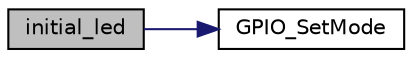 digraph "initial_led"
{
 // LATEX_PDF_SIZE
  edge [fontname="Helvetica",fontsize="10",labelfontname="Helvetica",labelfontsize="10"];
  node [fontname="Helvetica",fontsize="10",shape=record];
  rankdir="LR";
  Node1 [label="initial_led",height=0.2,width=0.4,color="black", fillcolor="grey75", style="filled", fontcolor="black",tooltip="Set LED GPIO to output mode."];
  Node1 -> Node2 [color="midnightblue",fontsize="10",style="solid",fontname="Helvetica"];
  Node2 [label="GPIO_SetMode",height=0.2,width=0.4,color="black", fillcolor="white", style="filled",URL="$dc/dc4/group___n_a_n_o100___g_p_i_o___e_x_p_o_r_t_e_d___f_u_n_c_t_i_o_n_s.html#gaa2d25bd7fd805f81e465e5f2f0f43123",tooltip="Set GPIO operation mode."];
}
